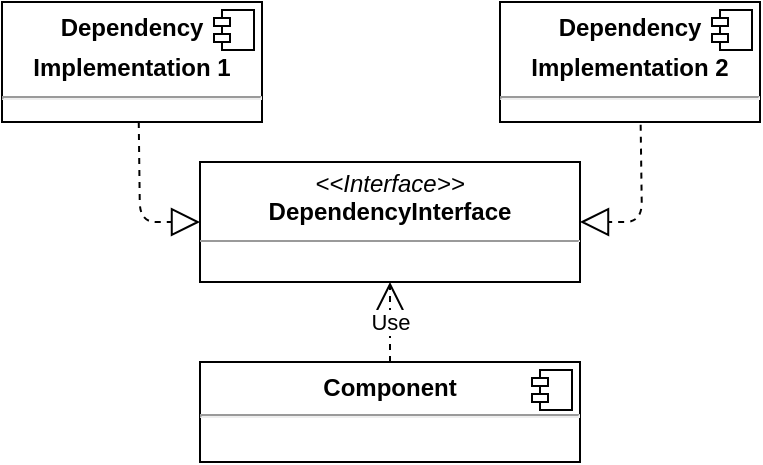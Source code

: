 <mxfile version="13.6.2" type="device"><diagram id="i7ywtmSpoFT9w1iroUTY" name="Page-1"><mxGraphModel dx="367" dy="316" grid="1" gridSize="10" guides="1" tooltips="1" connect="1" arrows="1" fold="1" page="1" pageScale="1" pageWidth="850" pageHeight="1100" math="0" shadow="0"><root><mxCell id="0"/><mxCell id="1" parent="0"/><mxCell id="uhSKWJ4ZSru9d4q8W3Kn-2" value="&lt;p style=&quot;margin: 0px ; margin-top: 4px ; text-align: center&quot;&gt;&lt;i&gt;&amp;lt;&amp;lt;Interface&amp;gt;&amp;gt;&lt;/i&gt;&lt;br&gt;&lt;b&gt;DependencyInterface&lt;/b&gt;&lt;/p&gt;&lt;hr size=&quot;1&quot;&gt;" style="verticalAlign=top;align=left;overflow=fill;fontSize=12;fontFamily=Helvetica;html=1;" parent="1" vertex="1"><mxGeometry x="460" y="230" width="190" height="60" as="geometry"/></mxCell><mxCell id="uhSKWJ4ZSru9d4q8W3Kn-3" value="&lt;p style=&quot;margin: 0px ; margin-top: 6px ; text-align: center&quot;&gt;&lt;b&gt;Component&lt;/b&gt;&lt;/p&gt;&lt;hr&gt;&lt;p style=&quot;margin: 0px ; margin-left: 8px&quot;&gt;&lt;br&gt;&lt;/p&gt;" style="align=left;overflow=fill;html=1;" parent="1" vertex="1"><mxGeometry x="460" y="330" width="190" height="50" as="geometry"/></mxCell><mxCell id="uhSKWJ4ZSru9d4q8W3Kn-4" value="" style="shape=component;jettyWidth=8;jettyHeight=4;" parent="uhSKWJ4ZSru9d4q8W3Kn-3" vertex="1"><mxGeometry x="1" width="20" height="20" relative="1" as="geometry"><mxPoint x="-24" y="4" as="offset"/></mxGeometry></mxCell><mxCell id="uhSKWJ4ZSru9d4q8W3Kn-5" value="Use" style="endArrow=open;endSize=12;dashed=1;html=1;entryX=0.5;entryY=1;entryDx=0;entryDy=0;" parent="1" source="uhSKWJ4ZSru9d4q8W3Kn-3" target="uhSKWJ4ZSru9d4q8W3Kn-2" edge="1"><mxGeometry width="160" relative="1" as="geometry"><mxPoint x="220" y="540" as="sourcePoint"/><mxPoint x="380" y="540" as="targetPoint"/></mxGeometry></mxCell><mxCell id="uhSKWJ4ZSru9d4q8W3Kn-8" value="&lt;p style=&quot;margin: 0px ; margin-top: 6px ; text-align: center&quot;&gt;&lt;b&gt;Dependency &lt;br&gt;&lt;/b&gt;&lt;/p&gt;&lt;p style=&quot;margin: 0px ; margin-top: 6px ; text-align: center&quot;&gt;&lt;b&gt;Implementation 1&lt;/b&gt;&lt;br&gt;&lt;/p&gt;&lt;hr&gt;&lt;p style=&quot;margin: 0px ; margin-left: 8px&quot;&gt;&lt;br&gt;&lt;/p&gt;" style="align=left;overflow=fill;html=1;" parent="1" vertex="1"><mxGeometry x="361" y="150" width="130" height="60" as="geometry"/></mxCell><mxCell id="uhSKWJ4ZSru9d4q8W3Kn-9" value="" style="shape=component;jettyWidth=8;jettyHeight=4;" parent="uhSKWJ4ZSru9d4q8W3Kn-8" vertex="1"><mxGeometry x="1" width="20" height="20" relative="1" as="geometry"><mxPoint x="-24" y="4" as="offset"/></mxGeometry></mxCell><mxCell id="uhSKWJ4ZSru9d4q8W3Kn-12" value="&lt;p style=&quot;margin: 0px ; margin-top: 6px ; text-align: center&quot;&gt;&lt;b&gt;Dependency &lt;br&gt;&lt;/b&gt;&lt;/p&gt;&lt;p style=&quot;margin: 0px ; margin-top: 6px ; text-align: center&quot;&gt;&lt;b&gt;Implementation 2&lt;/b&gt;&lt;br&gt;&lt;/p&gt;&lt;hr&gt;&lt;p style=&quot;margin: 0px ; margin-left: 8px&quot;&gt;&lt;br&gt;&lt;/p&gt;" style="align=left;overflow=fill;html=1;" parent="1" vertex="1"><mxGeometry x="610" y="150" width="130" height="60" as="geometry"/></mxCell><mxCell id="uhSKWJ4ZSru9d4q8W3Kn-13" value="" style="shape=component;jettyWidth=8;jettyHeight=4;" parent="uhSKWJ4ZSru9d4q8W3Kn-12" vertex="1"><mxGeometry x="1" width="20" height="20" relative="1" as="geometry"><mxPoint x="-24" y="4" as="offset"/></mxGeometry></mxCell><mxCell id="uhSKWJ4ZSru9d4q8W3Kn-15" value="" style="endArrow=block;dashed=1;endFill=0;endSize=12;html=1;exitX=0.526;exitY=1;exitDx=0;exitDy=0;exitPerimeter=0;entryX=0;entryY=0.5;entryDx=0;entryDy=0;" parent="1" source="uhSKWJ4ZSru9d4q8W3Kn-8" edge="1" target="uhSKWJ4ZSru9d4q8W3Kn-2"><mxGeometry width="160" relative="1" as="geometry"><mxPoint x="459" y="280" as="sourcePoint"/><mxPoint x="410" y="290" as="targetPoint"/><Array as="points"><mxPoint x="430" y="260"/></Array></mxGeometry></mxCell><mxCell id="uhSKWJ4ZSru9d4q8W3Kn-16" value="" style="endArrow=block;dashed=1;endFill=0;endSize=12;html=1;entryX=1;entryY=0.5;entryDx=0;entryDy=0;exitX=0.541;exitY=1.022;exitDx=0;exitDy=0;exitPerimeter=0;" parent="1" target="uhSKWJ4ZSru9d4q8W3Kn-2" edge="1" source="uhSKWJ4ZSru9d4q8W3Kn-12"><mxGeometry width="160" relative="1" as="geometry"><mxPoint x="700" y="280" as="sourcePoint"/><mxPoint x="710" y="230" as="targetPoint"/><Array as="points"><mxPoint x="681" y="260"/></Array></mxGeometry></mxCell></root></mxGraphModel></diagram></mxfile>